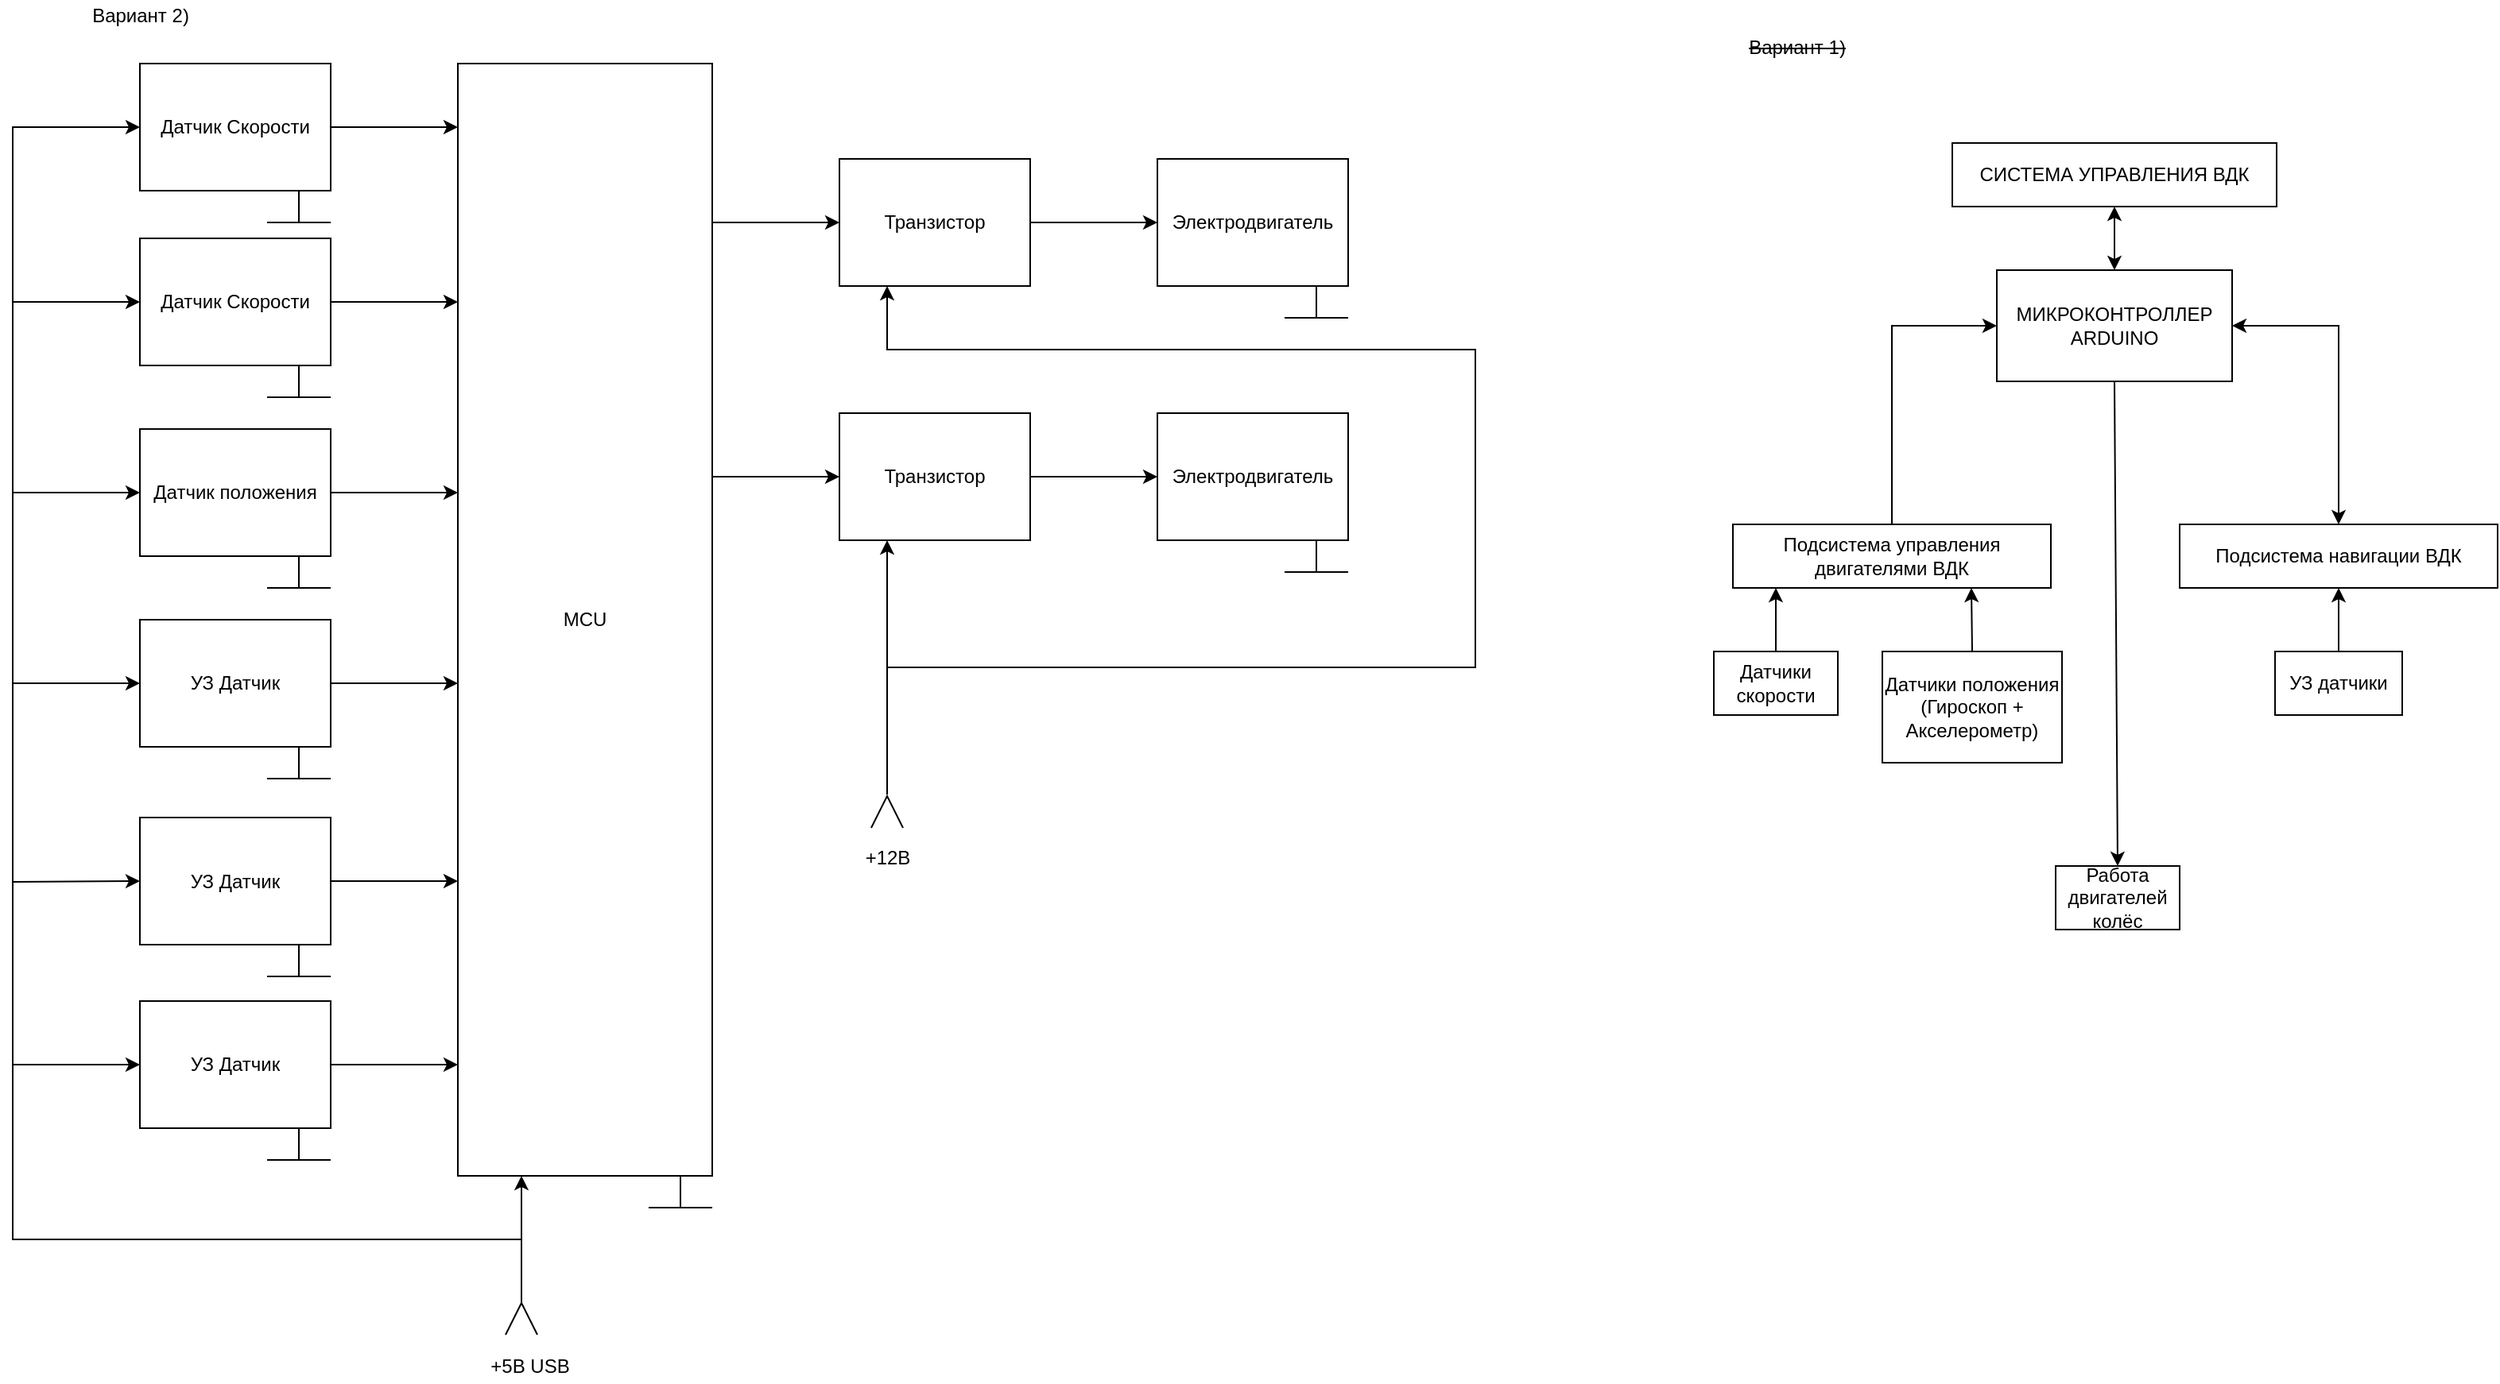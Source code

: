 <mxfile version="20.0.1" type="github">
  <diagram id="5dE5xkKQiMpUn0vgo6UY" name="Page-1">
    <mxGraphModel dx="2339" dy="934" grid="1" gridSize="10" guides="1" tooltips="1" connect="1" arrows="1" fold="1" page="1" pageScale="1" pageWidth="827" pageHeight="1169" math="0" shadow="0">
      <root>
        <mxCell id="0" />
        <mxCell id="1" parent="0" />
        <mxCell id="9jfscR_lfVypMq8dOFOs-2" value="СИСТЕМА УПРАВЛЕНИЯ ВДК" style="rounded=0;whiteSpace=wrap;html=1;" parent="1" vertex="1">
          <mxGeometry x="420" y="110" width="204" height="40" as="geometry" />
        </mxCell>
        <mxCell id="9jfscR_lfVypMq8dOFOs-3" value="Подсистема управления двигателями ВДК" style="rounded=0;whiteSpace=wrap;html=1;" parent="1" vertex="1">
          <mxGeometry x="282" y="350" width="200" height="40" as="geometry" />
        </mxCell>
        <mxCell id="9jfscR_lfVypMq8dOFOs-4" value="Подсистема навигации ВДК" style="rounded=0;whiteSpace=wrap;html=1;" parent="1" vertex="1">
          <mxGeometry x="563" y="350" width="200" height="40" as="geometry" />
        </mxCell>
        <mxCell id="9jfscR_lfVypMq8dOFOs-8" value="Датчики скорости" style="rounded=0;whiteSpace=wrap;html=1;" parent="1" vertex="1">
          <mxGeometry x="270" y="430" width="78" height="40" as="geometry" />
        </mxCell>
        <mxCell id="9jfscR_lfVypMq8dOFOs-14" value="" style="endArrow=classic;html=1;rounded=0;entryX=0.25;entryY=1;entryDx=0;entryDy=0;exitX=0.5;exitY=0;exitDx=0;exitDy=0;" parent="1" source="9jfscR_lfVypMq8dOFOs-8" edge="1">
          <mxGeometry width="50" height="50" relative="1" as="geometry">
            <mxPoint x="287" y="483" as="sourcePoint" />
            <mxPoint x="309" y="390" as="targetPoint" />
          </mxGeometry>
        </mxCell>
        <mxCell id="9jfscR_lfVypMq8dOFOs-16" value="Датчики положения (Гироскоп + Акселерометр)" style="rounded=0;whiteSpace=wrap;html=1;" parent="1" vertex="1">
          <mxGeometry x="376" y="430" width="113" height="70" as="geometry" />
        </mxCell>
        <mxCell id="9jfscR_lfVypMq8dOFOs-19" value="" style="endArrow=classic;html=1;rounded=0;exitX=0.5;exitY=0;exitDx=0;exitDy=0;entryX=0.75;entryY=1;entryDx=0;entryDy=0;" parent="1" source="9jfscR_lfVypMq8dOFOs-16" target="9jfscR_lfVypMq8dOFOs-3" edge="1">
          <mxGeometry width="50" height="50" relative="1" as="geometry">
            <mxPoint x="781" y="441" as="sourcePoint" />
            <mxPoint x="392" y="420" as="targetPoint" />
            <Array as="points" />
          </mxGeometry>
        </mxCell>
        <mxCell id="9jfscR_lfVypMq8dOFOs-20" value="Работа двигателей колёс" style="rounded=0;whiteSpace=wrap;html=1;" parent="1" vertex="1">
          <mxGeometry x="485" y="565" width="78" height="40" as="geometry" />
        </mxCell>
        <mxCell id="9jfscR_lfVypMq8dOFOs-23" value="УЗ датчики" style="rounded=0;whiteSpace=wrap;html=1;" parent="1" vertex="1">
          <mxGeometry x="623" y="430" width="80" height="40" as="geometry" />
        </mxCell>
        <mxCell id="9jfscR_lfVypMq8dOFOs-24" value="" style="endArrow=classic;html=1;rounded=0;exitX=0.5;exitY=0;exitDx=0;exitDy=0;entryX=0.75;entryY=1;entryDx=0;entryDy=0;" parent="1" source="9jfscR_lfVypMq8dOFOs-23" edge="1">
          <mxGeometry width="50" height="50" relative="1" as="geometry">
            <mxPoint x="731" y="443" as="sourcePoint" />
            <mxPoint x="663" y="390" as="targetPoint" />
          </mxGeometry>
        </mxCell>
        <mxCell id="9jfscR_lfVypMq8dOFOs-32" value="МИКРОКОНТРОЛЛЕР ARDUINO" style="rounded=0;whiteSpace=wrap;html=1;" parent="1" vertex="1">
          <mxGeometry x="448" y="190" width="148" height="70" as="geometry" />
        </mxCell>
        <mxCell id="9jfscR_lfVypMq8dOFOs-33" value="" style="endArrow=classic;html=1;rounded=0;exitX=0.5;exitY=0;exitDx=0;exitDy=0;entryX=0;entryY=0.5;entryDx=0;entryDy=0;" parent="1" source="9jfscR_lfVypMq8dOFOs-3" target="9jfscR_lfVypMq8dOFOs-32" edge="1">
          <mxGeometry width="50" height="50" relative="1" as="geometry">
            <mxPoint x="380" y="350" as="sourcePoint" />
            <mxPoint x="430" y="300" as="targetPoint" />
            <Array as="points">
              <mxPoint x="382" y="225" />
            </Array>
          </mxGeometry>
        </mxCell>
        <mxCell id="9jfscR_lfVypMq8dOFOs-35" value="" style="endArrow=classic;startArrow=classic;html=1;rounded=0;entryX=1;entryY=0.5;entryDx=0;entryDy=0;exitX=0.5;exitY=0;exitDx=0;exitDy=0;" parent="1" source="9jfscR_lfVypMq8dOFOs-4" target="9jfscR_lfVypMq8dOFOs-32" edge="1">
          <mxGeometry width="50" height="50" relative="1" as="geometry">
            <mxPoint x="580" y="380" as="sourcePoint" />
            <mxPoint x="630" y="330" as="targetPoint" />
            <Array as="points">
              <mxPoint x="663" y="225" />
            </Array>
          </mxGeometry>
        </mxCell>
        <mxCell id="9jfscR_lfVypMq8dOFOs-36" value="" style="endArrow=classic;startArrow=classic;html=1;rounded=0;entryX=0.5;entryY=1;entryDx=0;entryDy=0;" parent="1" source="9jfscR_lfVypMq8dOFOs-32" target="9jfscR_lfVypMq8dOFOs-2" edge="1">
          <mxGeometry width="50" height="50" relative="1" as="geometry">
            <mxPoint x="580" y="380" as="sourcePoint" />
            <mxPoint x="630" y="330" as="targetPoint" />
          </mxGeometry>
        </mxCell>
        <mxCell id="9jfscR_lfVypMq8dOFOs-37" value="" style="endArrow=classic;html=1;rounded=0;exitX=0.5;exitY=1;exitDx=0;exitDy=0;entryX=0.5;entryY=0;entryDx=0;entryDy=0;" parent="1" source="9jfscR_lfVypMq8dOFOs-32" target="9jfscR_lfVypMq8dOFOs-20" edge="1">
          <mxGeometry width="50" height="50" relative="1" as="geometry">
            <mxPoint x="580" y="380" as="sourcePoint" />
            <mxPoint x="630" y="330" as="targetPoint" />
          </mxGeometry>
        </mxCell>
        <mxCell id="LsZMY1T1WmtSOBuxNTz7-1" value="MCU" style="rounded=0;whiteSpace=wrap;html=1;" vertex="1" parent="1">
          <mxGeometry x="-520" y="60" width="160" height="700" as="geometry" />
        </mxCell>
        <mxCell id="LsZMY1T1WmtSOBuxNTz7-2" value="Датчик Скорости" style="rounded=0;whiteSpace=wrap;html=1;" vertex="1" parent="1">
          <mxGeometry x="-720" y="170" width="120" height="80" as="geometry" />
        </mxCell>
        <mxCell id="LsZMY1T1WmtSOBuxNTz7-3" value="Датчик положения" style="rounded=0;whiteSpace=wrap;html=1;" vertex="1" parent="1">
          <mxGeometry x="-720" y="290" width="120" height="80" as="geometry" />
        </mxCell>
        <mxCell id="LsZMY1T1WmtSOBuxNTz7-4" value="УЗ Датчик" style="rounded=0;whiteSpace=wrap;html=1;" vertex="1" parent="1">
          <mxGeometry x="-720" y="410" width="120" height="80" as="geometry" />
        </mxCell>
        <mxCell id="LsZMY1T1WmtSOBuxNTz7-5" value="" style="endArrow=classic;html=1;rounded=0;exitX=1;exitY=0.5;exitDx=0;exitDy=0;" edge="1" parent="1" source="LsZMY1T1WmtSOBuxNTz7-2">
          <mxGeometry width="50" height="50" relative="1" as="geometry">
            <mxPoint x="-590" y="230" as="sourcePoint" />
            <mxPoint x="-520" y="210" as="targetPoint" />
          </mxGeometry>
        </mxCell>
        <mxCell id="LsZMY1T1WmtSOBuxNTz7-7" value="" style="endArrow=classic;html=1;rounded=0;exitX=1;exitY=0.5;exitDx=0;exitDy=0;entryX=0;entryY=0.302;entryDx=0;entryDy=0;entryPerimeter=0;" edge="1" parent="1" source="LsZMY1T1WmtSOBuxNTz7-3">
          <mxGeometry width="50" height="50" relative="1" as="geometry">
            <mxPoint x="-600" y="329.5" as="sourcePoint" />
            <mxPoint x="-520" y="330.06" as="targetPoint" />
          </mxGeometry>
        </mxCell>
        <mxCell id="LsZMY1T1WmtSOBuxNTz7-8" value="" style="endArrow=classic;html=1;rounded=0;exitX=1;exitY=0.5;exitDx=0;exitDy=0;" edge="1" parent="1" source="LsZMY1T1WmtSOBuxNTz7-4">
          <mxGeometry width="50" height="50" relative="1" as="geometry">
            <mxPoint x="-600" y="449" as="sourcePoint" />
            <mxPoint x="-520" y="450" as="targetPoint" />
          </mxGeometry>
        </mxCell>
        <mxCell id="LsZMY1T1WmtSOBuxNTz7-9" value="Транзистор" style="rounded=0;whiteSpace=wrap;html=1;" vertex="1" parent="1">
          <mxGeometry x="-280" y="280" width="120" height="80" as="geometry" />
        </mxCell>
        <mxCell id="LsZMY1T1WmtSOBuxNTz7-10" value="" style="endArrow=classic;html=1;rounded=0;entryX=0;entryY=0.5;entryDx=0;entryDy=0;exitX=1;exitY=0.5;exitDx=0;exitDy=0;" edge="1" parent="1" target="LsZMY1T1WmtSOBuxNTz7-9">
          <mxGeometry width="50" height="50" relative="1" as="geometry">
            <mxPoint x="-360" y="320" as="sourcePoint" />
            <mxPoint x="-280" y="319.5" as="targetPoint" />
          </mxGeometry>
        </mxCell>
        <mxCell id="LsZMY1T1WmtSOBuxNTz7-11" value="Электродвигатель" style="rounded=0;whiteSpace=wrap;html=1;" vertex="1" parent="1">
          <mxGeometry x="-80" y="280" width="120" height="80" as="geometry" />
        </mxCell>
        <mxCell id="LsZMY1T1WmtSOBuxNTz7-12" value="" style="endArrow=classic;html=1;rounded=0;entryX=0;entryY=0.5;entryDx=0;entryDy=0;exitX=1;exitY=0.5;exitDx=0;exitDy=0;" edge="1" parent="1" target="LsZMY1T1WmtSOBuxNTz7-11" source="LsZMY1T1WmtSOBuxNTz7-9">
          <mxGeometry width="50" height="50" relative="1" as="geometry">
            <mxPoint x="-170" y="290" as="sourcePoint" />
            <mxPoint x="-80" y="319.5" as="targetPoint" />
          </mxGeometry>
        </mxCell>
        <mxCell id="LsZMY1T1WmtSOBuxNTz7-15" value="" style="endArrow=none;html=1;rounded=0;entryX=0.25;entryY=1;entryDx=0;entryDy=0;" edge="1" parent="1">
          <mxGeometry width="50" height="50" relative="1" as="geometry">
            <mxPoint x="-600" y="390" as="sourcePoint" />
            <mxPoint x="-620" y="370" as="targetPoint" />
            <Array as="points">
              <mxPoint x="-640" y="390" />
              <mxPoint x="-620" y="390" />
            </Array>
          </mxGeometry>
        </mxCell>
        <mxCell id="LsZMY1T1WmtSOBuxNTz7-17" value="" style="endArrow=none;html=1;rounded=0;entryX=0.25;entryY=1;entryDx=0;entryDy=0;" edge="1" parent="1">
          <mxGeometry width="50" height="50" relative="1" as="geometry">
            <mxPoint x="-600" y="510" as="sourcePoint" />
            <mxPoint x="-620" y="490" as="targetPoint" />
            <Array as="points">
              <mxPoint x="-640" y="510" />
              <mxPoint x="-620" y="510" />
            </Array>
          </mxGeometry>
        </mxCell>
        <mxCell id="LsZMY1T1WmtSOBuxNTz7-18" value="" style="endArrow=none;html=1;rounded=0;entryX=0.25;entryY=1;entryDx=0;entryDy=0;" edge="1" parent="1">
          <mxGeometry width="50" height="50" relative="1" as="geometry">
            <mxPoint x="-600" y="270" as="sourcePoint" />
            <mxPoint x="-620" y="250" as="targetPoint" />
            <Array as="points">
              <mxPoint x="-640" y="270" />
              <mxPoint x="-620" y="270" />
            </Array>
          </mxGeometry>
        </mxCell>
        <mxCell id="LsZMY1T1WmtSOBuxNTz7-22" value="" style="endArrow=none;html=1;rounded=0;entryX=0.25;entryY=1;entryDx=0;entryDy=0;" edge="1" parent="1">
          <mxGeometry width="50" height="50" relative="1" as="geometry">
            <mxPoint x="-360" y="780" as="sourcePoint" />
            <mxPoint x="-380" y="760" as="targetPoint" />
            <Array as="points">
              <mxPoint x="-400" y="780" />
              <mxPoint x="-380" y="780" />
            </Array>
          </mxGeometry>
        </mxCell>
        <mxCell id="LsZMY1T1WmtSOBuxNTz7-23" value="" style="endArrow=none;html=1;rounded=0;entryX=0.25;entryY=1;entryDx=0;entryDy=0;" edge="1" parent="1">
          <mxGeometry width="50" height="50" relative="1" as="geometry">
            <mxPoint x="40" y="380" as="sourcePoint" />
            <mxPoint x="20" y="360" as="targetPoint" />
            <Array as="points">
              <mxPoint y="380" />
              <mxPoint x="20" y="380" />
            </Array>
          </mxGeometry>
        </mxCell>
        <mxCell id="LsZMY1T1WmtSOBuxNTz7-36" value="" style="endArrow=none;html=1;rounded=0;" edge="1" parent="1">
          <mxGeometry width="50" height="50" relative="1" as="geometry">
            <mxPoint x="-490" y="860" as="sourcePoint" />
            <mxPoint x="-470" y="860" as="targetPoint" />
            <Array as="points">
              <mxPoint x="-480" y="840" />
            </Array>
          </mxGeometry>
        </mxCell>
        <mxCell id="LsZMY1T1WmtSOBuxNTz7-37" value="+5В USB" style="text;html=1;align=center;verticalAlign=middle;resizable=0;points=[];autosize=1;strokeColor=none;fillColor=none;" vertex="1" parent="1">
          <mxGeometry x="-510" y="870" width="70" height="20" as="geometry" />
        </mxCell>
        <mxCell id="LsZMY1T1WmtSOBuxNTz7-38" value="+12В" style="text;html=1;align=center;verticalAlign=middle;resizable=0;points=[];autosize=1;strokeColor=none;fillColor=none;" vertex="1" parent="1">
          <mxGeometry x="-270" y="550" width="40" height="20" as="geometry" />
        </mxCell>
        <mxCell id="LsZMY1T1WmtSOBuxNTz7-39" value="" style="endArrow=none;html=1;rounded=0;" edge="1" parent="1">
          <mxGeometry width="50" height="50" relative="1" as="geometry">
            <mxPoint x="-260" y="541" as="sourcePoint" />
            <mxPoint x="-240" y="541" as="targetPoint" />
            <Array as="points">
              <mxPoint x="-250" y="521" />
            </Array>
          </mxGeometry>
        </mxCell>
        <mxCell id="LsZMY1T1WmtSOBuxNTz7-41" value="" style="endArrow=classic;html=1;rounded=0;entryX=0.25;entryY=1;entryDx=0;entryDy=0;" edge="1" parent="1" target="LsZMY1T1WmtSOBuxNTz7-9">
          <mxGeometry width="50" height="50" relative="1" as="geometry">
            <mxPoint x="-250" y="520" as="sourcePoint" />
            <mxPoint x="-210" y="380" as="targetPoint" />
          </mxGeometry>
        </mxCell>
        <mxCell id="LsZMY1T1WmtSOBuxNTz7-42" value="Вариант 2)" style="text;html=1;align=center;verticalAlign=middle;resizable=0;points=[];autosize=1;strokeColor=none;fillColor=none;" vertex="1" parent="1">
          <mxGeometry x="-760" y="20" width="80" height="20" as="geometry" />
        </mxCell>
        <mxCell id="LsZMY1T1WmtSOBuxNTz7-43" value="&lt;strike&gt;Вариант 1)&lt;/strike&gt;" style="text;html=1;align=center;verticalAlign=middle;resizable=0;points=[];autosize=1;strokeColor=none;fillColor=none;" vertex="1" parent="1">
          <mxGeometry x="282" y="40" width="80" height="20" as="geometry" />
        </mxCell>
        <mxCell id="LsZMY1T1WmtSOBuxNTz7-44" value="Транзистор" style="rounded=0;whiteSpace=wrap;html=1;" vertex="1" parent="1">
          <mxGeometry x="-280" y="120" width="120" height="80" as="geometry" />
        </mxCell>
        <mxCell id="LsZMY1T1WmtSOBuxNTz7-45" value="" style="endArrow=classic;html=1;rounded=0;entryX=0;entryY=0.5;entryDx=0;entryDy=0;exitX=1;exitY=0.5;exitDx=0;exitDy=0;" edge="1" parent="1" target="LsZMY1T1WmtSOBuxNTz7-44">
          <mxGeometry width="50" height="50" relative="1" as="geometry">
            <mxPoint x="-360" y="160" as="sourcePoint" />
            <mxPoint x="-280" y="159.5" as="targetPoint" />
          </mxGeometry>
        </mxCell>
        <mxCell id="LsZMY1T1WmtSOBuxNTz7-46" value="Электродвигатель" style="rounded=0;whiteSpace=wrap;html=1;" vertex="1" parent="1">
          <mxGeometry x="-80" y="120" width="120" height="80" as="geometry" />
        </mxCell>
        <mxCell id="LsZMY1T1WmtSOBuxNTz7-47" value="" style="endArrow=classic;html=1;rounded=0;entryX=0;entryY=0.5;entryDx=0;entryDy=0;exitX=1;exitY=0.5;exitDx=0;exitDy=0;" edge="1" parent="1" source="LsZMY1T1WmtSOBuxNTz7-44" target="LsZMY1T1WmtSOBuxNTz7-46">
          <mxGeometry width="50" height="50" relative="1" as="geometry">
            <mxPoint x="-170" y="130" as="sourcePoint" />
            <mxPoint x="-80" y="159.5" as="targetPoint" />
          </mxGeometry>
        </mxCell>
        <mxCell id="LsZMY1T1WmtSOBuxNTz7-48" value="" style="endArrow=none;html=1;rounded=0;entryX=0.25;entryY=1;entryDx=0;entryDy=0;" edge="1" parent="1">
          <mxGeometry width="50" height="50" relative="1" as="geometry">
            <mxPoint x="40" y="220" as="sourcePoint" />
            <mxPoint x="20" y="200" as="targetPoint" />
            <Array as="points">
              <mxPoint y="220" />
              <mxPoint x="20" y="220" />
            </Array>
          </mxGeometry>
        </mxCell>
        <mxCell id="LsZMY1T1WmtSOBuxNTz7-50" value="" style="endArrow=classic;html=1;rounded=0;entryX=0.25;entryY=1;entryDx=0;entryDy=0;" edge="1" parent="1" target="LsZMY1T1WmtSOBuxNTz7-44">
          <mxGeometry width="50" height="50" relative="1" as="geometry">
            <mxPoint x="-250" y="440" as="sourcePoint" />
            <mxPoint x="160" y="440" as="targetPoint" />
            <Array as="points">
              <mxPoint x="120" y="440" />
              <mxPoint x="120" y="240" />
              <mxPoint x="-250" y="240" />
            </Array>
          </mxGeometry>
        </mxCell>
        <mxCell id="LsZMY1T1WmtSOBuxNTz7-53" value="Датчик Скорости" style="rounded=0;whiteSpace=wrap;html=1;" vertex="1" parent="1">
          <mxGeometry x="-720" y="60" width="120" height="80" as="geometry" />
        </mxCell>
        <mxCell id="LsZMY1T1WmtSOBuxNTz7-54" value="" style="endArrow=classic;html=1;rounded=0;exitX=1;exitY=0.5;exitDx=0;exitDy=0;" edge="1" parent="1" source="LsZMY1T1WmtSOBuxNTz7-53">
          <mxGeometry width="50" height="50" relative="1" as="geometry">
            <mxPoint x="-590" y="120" as="sourcePoint" />
            <mxPoint x="-520" y="100" as="targetPoint" />
          </mxGeometry>
        </mxCell>
        <mxCell id="LsZMY1T1WmtSOBuxNTz7-55" value="" style="endArrow=none;html=1;rounded=0;entryX=0.25;entryY=1;entryDx=0;entryDy=0;" edge="1" parent="1">
          <mxGeometry width="50" height="50" relative="1" as="geometry">
            <mxPoint x="-600" y="160" as="sourcePoint" />
            <mxPoint x="-620" y="140" as="targetPoint" />
            <Array as="points">
              <mxPoint x="-640" y="160" />
              <mxPoint x="-620" y="160" />
            </Array>
          </mxGeometry>
        </mxCell>
        <mxCell id="LsZMY1T1WmtSOBuxNTz7-56" value="УЗ Датчик" style="rounded=0;whiteSpace=wrap;html=1;" vertex="1" parent="1">
          <mxGeometry x="-720" y="534.5" width="120" height="80" as="geometry" />
        </mxCell>
        <mxCell id="LsZMY1T1WmtSOBuxNTz7-57" value="" style="endArrow=classic;html=1;rounded=0;exitX=1;exitY=0.5;exitDx=0;exitDy=0;" edge="1" parent="1" source="LsZMY1T1WmtSOBuxNTz7-56">
          <mxGeometry width="50" height="50" relative="1" as="geometry">
            <mxPoint x="-600" y="573.5" as="sourcePoint" />
            <mxPoint x="-520" y="574.5" as="targetPoint" />
          </mxGeometry>
        </mxCell>
        <mxCell id="LsZMY1T1WmtSOBuxNTz7-58" value="" style="endArrow=none;html=1;rounded=0;entryX=0.25;entryY=1;entryDx=0;entryDy=0;" edge="1" parent="1">
          <mxGeometry width="50" height="50" relative="1" as="geometry">
            <mxPoint x="-600" y="634.5" as="sourcePoint" />
            <mxPoint x="-620" y="614.5" as="targetPoint" />
            <Array as="points">
              <mxPoint x="-640" y="634.5" />
              <mxPoint x="-620" y="634.5" />
            </Array>
          </mxGeometry>
        </mxCell>
        <mxCell id="LsZMY1T1WmtSOBuxNTz7-59" value="УЗ Датчик" style="rounded=0;whiteSpace=wrap;html=1;" vertex="1" parent="1">
          <mxGeometry x="-720" y="650" width="120" height="80" as="geometry" />
        </mxCell>
        <mxCell id="LsZMY1T1WmtSOBuxNTz7-60" value="" style="endArrow=classic;html=1;rounded=0;exitX=1;exitY=0.5;exitDx=0;exitDy=0;" edge="1" parent="1" source="LsZMY1T1WmtSOBuxNTz7-59">
          <mxGeometry width="50" height="50" relative="1" as="geometry">
            <mxPoint x="-600" y="689" as="sourcePoint" />
            <mxPoint x="-520" y="690" as="targetPoint" />
          </mxGeometry>
        </mxCell>
        <mxCell id="LsZMY1T1WmtSOBuxNTz7-61" value="" style="endArrow=none;html=1;rounded=0;entryX=0.25;entryY=1;entryDx=0;entryDy=0;" edge="1" parent="1">
          <mxGeometry width="50" height="50" relative="1" as="geometry">
            <mxPoint x="-600" y="750" as="sourcePoint" />
            <mxPoint x="-620" y="730" as="targetPoint" />
            <Array as="points">
              <mxPoint x="-640" y="750" />
              <mxPoint x="-620" y="750" />
            </Array>
          </mxGeometry>
        </mxCell>
        <mxCell id="LsZMY1T1WmtSOBuxNTz7-62" value="" style="endArrow=classic;html=1;rounded=0;entryX=0.25;entryY=1;entryDx=0;entryDy=0;" edge="1" parent="1" target="LsZMY1T1WmtSOBuxNTz7-1">
          <mxGeometry width="50" height="50" relative="1" as="geometry">
            <mxPoint x="-480" y="840" as="sourcePoint" />
            <mxPoint x="-330" y="630" as="targetPoint" />
          </mxGeometry>
        </mxCell>
        <mxCell id="LsZMY1T1WmtSOBuxNTz7-63" value="" style="endArrow=classic;html=1;rounded=0;entryX=0;entryY=0.5;entryDx=0;entryDy=0;" edge="1" parent="1" target="LsZMY1T1WmtSOBuxNTz7-53">
          <mxGeometry width="50" height="50" relative="1" as="geometry">
            <mxPoint x="-480" y="800" as="sourcePoint" />
            <mxPoint x="-810" y="770" as="targetPoint" />
            <Array as="points">
              <mxPoint x="-800" y="800" />
              <mxPoint x="-800" y="100" />
            </Array>
          </mxGeometry>
        </mxCell>
        <mxCell id="LsZMY1T1WmtSOBuxNTz7-65" value="" style="endArrow=classic;html=1;rounded=0;entryX=0;entryY=0.5;entryDx=0;entryDy=0;" edge="1" parent="1" target="LsZMY1T1WmtSOBuxNTz7-2">
          <mxGeometry width="50" height="50" relative="1" as="geometry">
            <mxPoint x="-800" y="210" as="sourcePoint" />
            <mxPoint x="-330" y="440" as="targetPoint" />
          </mxGeometry>
        </mxCell>
        <mxCell id="LsZMY1T1WmtSOBuxNTz7-66" value="" style="endArrow=classic;html=1;rounded=0;entryX=0;entryY=0.5;entryDx=0;entryDy=0;" edge="1" parent="1" target="LsZMY1T1WmtSOBuxNTz7-3">
          <mxGeometry width="50" height="50" relative="1" as="geometry">
            <mxPoint x="-800" y="330" as="sourcePoint" />
            <mxPoint x="-330" y="440" as="targetPoint" />
          </mxGeometry>
        </mxCell>
        <mxCell id="LsZMY1T1WmtSOBuxNTz7-67" value="" style="endArrow=classic;html=1;rounded=0;entryX=0;entryY=0.5;entryDx=0;entryDy=0;" edge="1" parent="1" target="LsZMY1T1WmtSOBuxNTz7-4">
          <mxGeometry width="50" height="50" relative="1" as="geometry">
            <mxPoint x="-800" y="450" as="sourcePoint" />
            <mxPoint x="-330" y="510" as="targetPoint" />
          </mxGeometry>
        </mxCell>
        <mxCell id="LsZMY1T1WmtSOBuxNTz7-68" value="" style="endArrow=classic;html=1;rounded=0;entryX=0;entryY=0.5;entryDx=0;entryDy=0;" edge="1" parent="1" target="LsZMY1T1WmtSOBuxNTz7-59">
          <mxGeometry width="50" height="50" relative="1" as="geometry">
            <mxPoint x="-800" y="690" as="sourcePoint" />
            <mxPoint x="-330" y="440" as="targetPoint" />
          </mxGeometry>
        </mxCell>
        <mxCell id="LsZMY1T1WmtSOBuxNTz7-69" value="" style="endArrow=classic;html=1;rounded=0;entryX=0;entryY=0.5;entryDx=0;entryDy=0;" edge="1" parent="1" target="LsZMY1T1WmtSOBuxNTz7-56">
          <mxGeometry width="50" height="50" relative="1" as="geometry">
            <mxPoint x="-800" y="575" as="sourcePoint" />
            <mxPoint x="-330" y="440" as="targetPoint" />
          </mxGeometry>
        </mxCell>
      </root>
    </mxGraphModel>
  </diagram>
</mxfile>
